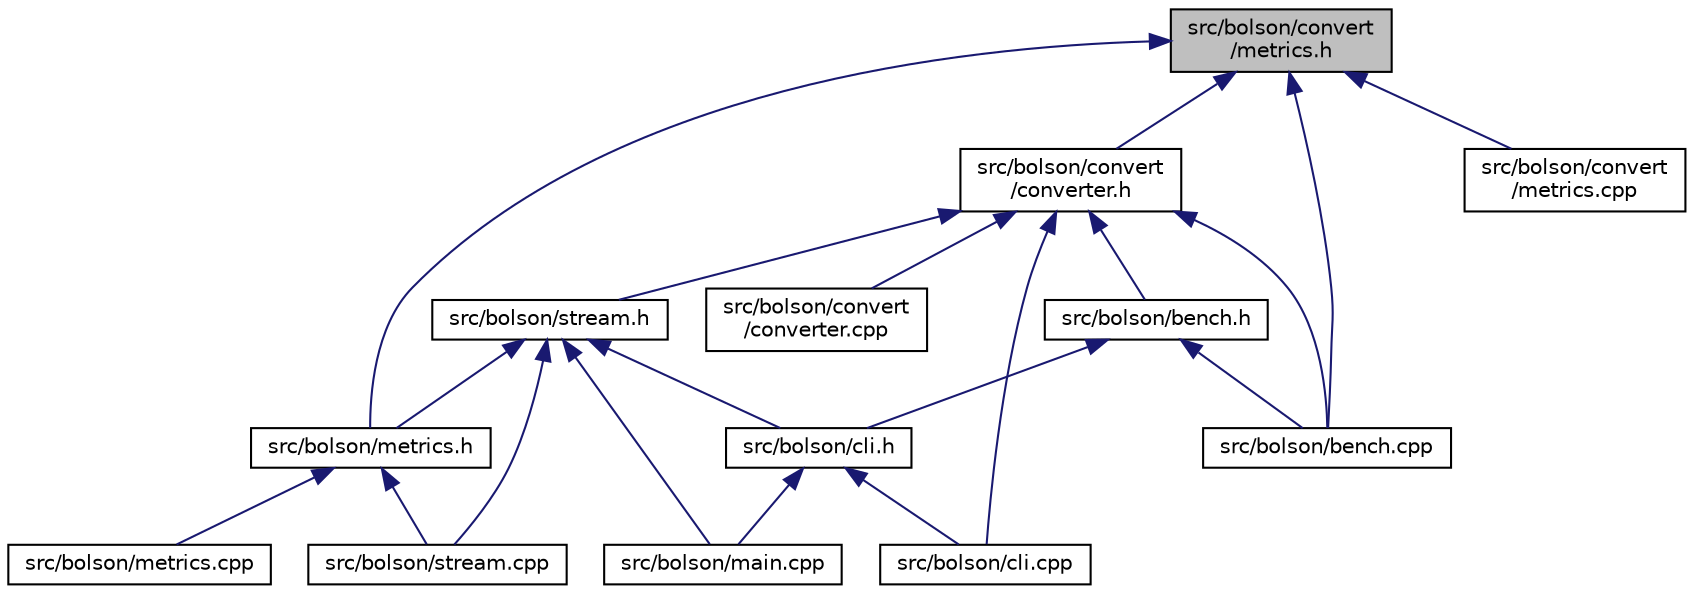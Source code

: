 digraph "src/bolson/convert/metrics.h"
{
 // LATEX_PDF_SIZE
  edge [fontname="Helvetica",fontsize="10",labelfontname="Helvetica",labelfontsize="10"];
  node [fontname="Helvetica",fontsize="10",shape=record];
  Node1 [label="src/bolson/convert\l/metrics.h",height=0.2,width=0.4,color="black", fillcolor="grey75", style="filled", fontcolor="black",tooltip=" "];
  Node1 -> Node2 [dir="back",color="midnightblue",fontsize="10",style="solid",fontname="Helvetica"];
  Node2 [label="src/bolson/bench.cpp",height=0.2,width=0.4,color="black", fillcolor="white", style="filled",URL="$bench_8cpp.html",tooltip=" "];
  Node1 -> Node3 [dir="back",color="midnightblue",fontsize="10",style="solid",fontname="Helvetica"];
  Node3 [label="src/bolson/convert\l/converter.h",height=0.2,width=0.4,color="black", fillcolor="white", style="filled",URL="$converter_8h.html",tooltip=" "];
  Node3 -> Node2 [dir="back",color="midnightblue",fontsize="10",style="solid",fontname="Helvetica"];
  Node3 -> Node4 [dir="back",color="midnightblue",fontsize="10",style="solid",fontname="Helvetica"];
  Node4 [label="src/bolson/bench.h",height=0.2,width=0.4,color="black", fillcolor="white", style="filled",URL="$bench_8h.html",tooltip=" "];
  Node4 -> Node2 [dir="back",color="midnightblue",fontsize="10",style="solid",fontname="Helvetica"];
  Node4 -> Node5 [dir="back",color="midnightblue",fontsize="10",style="solid",fontname="Helvetica"];
  Node5 [label="src/bolson/cli.h",height=0.2,width=0.4,color="black", fillcolor="white", style="filled",URL="$cli_8h.html",tooltip=" "];
  Node5 -> Node6 [dir="back",color="midnightblue",fontsize="10",style="solid",fontname="Helvetica"];
  Node6 [label="src/bolson/cli.cpp",height=0.2,width=0.4,color="black", fillcolor="white", style="filled",URL="$cli_8cpp.html",tooltip=" "];
  Node5 -> Node7 [dir="back",color="midnightblue",fontsize="10",style="solid",fontname="Helvetica"];
  Node7 [label="src/bolson/main.cpp",height=0.2,width=0.4,color="black", fillcolor="white", style="filled",URL="$main_8cpp.html",tooltip=" "];
  Node3 -> Node6 [dir="back",color="midnightblue",fontsize="10",style="solid",fontname="Helvetica"];
  Node3 -> Node8 [dir="back",color="midnightblue",fontsize="10",style="solid",fontname="Helvetica"];
  Node8 [label="src/bolson/convert\l/converter.cpp",height=0.2,width=0.4,color="black", fillcolor="white", style="filled",URL="$converter_8cpp.html",tooltip=" "];
  Node3 -> Node9 [dir="back",color="midnightblue",fontsize="10",style="solid",fontname="Helvetica"];
  Node9 [label="src/bolson/stream.h",height=0.2,width=0.4,color="black", fillcolor="white", style="filled",URL="$stream_8h.html",tooltip=" "];
  Node9 -> Node5 [dir="back",color="midnightblue",fontsize="10",style="solid",fontname="Helvetica"];
  Node9 -> Node7 [dir="back",color="midnightblue",fontsize="10",style="solid",fontname="Helvetica"];
  Node9 -> Node10 [dir="back",color="midnightblue",fontsize="10",style="solid",fontname="Helvetica"];
  Node10 [label="src/bolson/metrics.h",height=0.2,width=0.4,color="black", fillcolor="white", style="filled",URL="$metrics_8h.html",tooltip=" "];
  Node10 -> Node11 [dir="back",color="midnightblue",fontsize="10",style="solid",fontname="Helvetica"];
  Node11 [label="src/bolson/metrics.cpp",height=0.2,width=0.4,color="black", fillcolor="white", style="filled",URL="$metrics_8cpp.html",tooltip=" "];
  Node10 -> Node12 [dir="back",color="midnightblue",fontsize="10",style="solid",fontname="Helvetica"];
  Node12 [label="src/bolson/stream.cpp",height=0.2,width=0.4,color="black", fillcolor="white", style="filled",URL="$stream_8cpp.html",tooltip=" "];
  Node9 -> Node12 [dir="back",color="midnightblue",fontsize="10",style="solid",fontname="Helvetica"];
  Node1 -> Node13 [dir="back",color="midnightblue",fontsize="10",style="solid",fontname="Helvetica"];
  Node13 [label="src/bolson/convert\l/metrics.cpp",height=0.2,width=0.4,color="black", fillcolor="white", style="filled",URL="$convert_2metrics_8cpp.html",tooltip=" "];
  Node1 -> Node10 [dir="back",color="midnightblue",fontsize="10",style="solid",fontname="Helvetica"];
}
